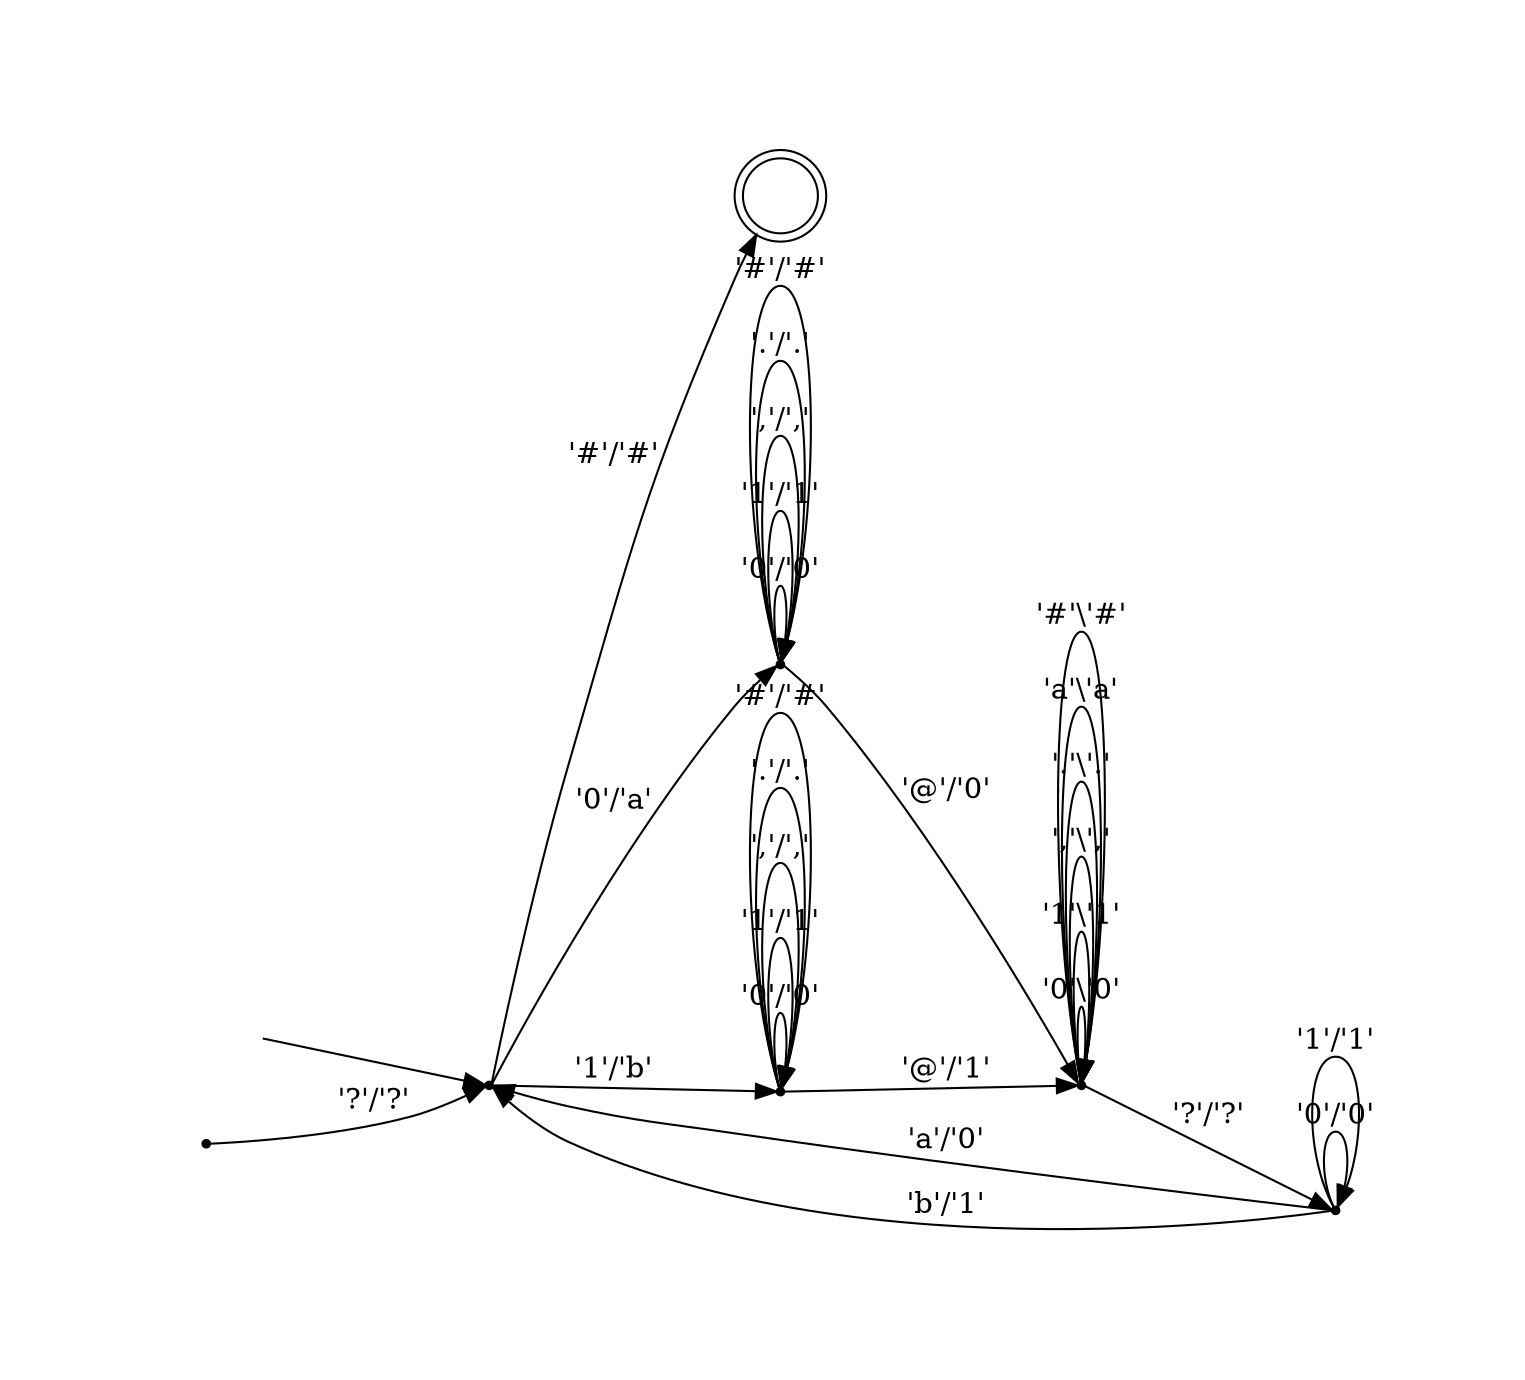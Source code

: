 digraph pda {
graph [pad="1", nodesep=".5", ranksep="1"];
rankdir = LR;
hidden [shape = plaintext, label = ""];
node [shape = doublecircle];
25 [label = ""];
node [shape = point];
hidden -> 1;
0 -> 1 [label = "'?'/'?'"];
1 -> 2 [label = "'0'/'a'"];
1 -> 3 [label = "'1'/'b'"];
1 -> 25 [label = "'#'/'#'"];
2 -> 2 [label = "'0'/'0'"];
2 -> 2 [label = "'1'/'1'"];
2 -> 2 [label = "','/','"];
2 -> 2 [label = "'.'/'.'"];
2 -> 2 [label = "'#'/'#'"];
3 -> 3 [label = "'0'/'0'"];
3 -> 3 [label = "'1'/'1'"];
3 -> 3 [label = "','/','"];
3 -> 3 [label = "'.'/'.'"];
3 -> 3 [label = "'#'/'#'"];
2 -> 4 [label = "'@'/'0'"];
3 -> 4 [label = "'@'/'1'"];
4 -> 4 [label = "'0'\\'0'"];
4 -> 4 [label = "'1'\\'1'"];
4 -> 4 [label = "','\\','"];
4 -> 4 [label = "'.'\\'.'"];
4 -> 4 [label = "'a'\\'a'"];
4 -> 4 [label = "'#'\\'#'"];
4 -> 5 [label = "'?'/'?'"];
5 -> 5 [label = "'0'/'0'"];
5 -> 5 [label = "'1'/'1'"];
5 -> 1 [label = "'a'/'0'"];
5 -> 1 [label = "'b'/'1'"];
}
